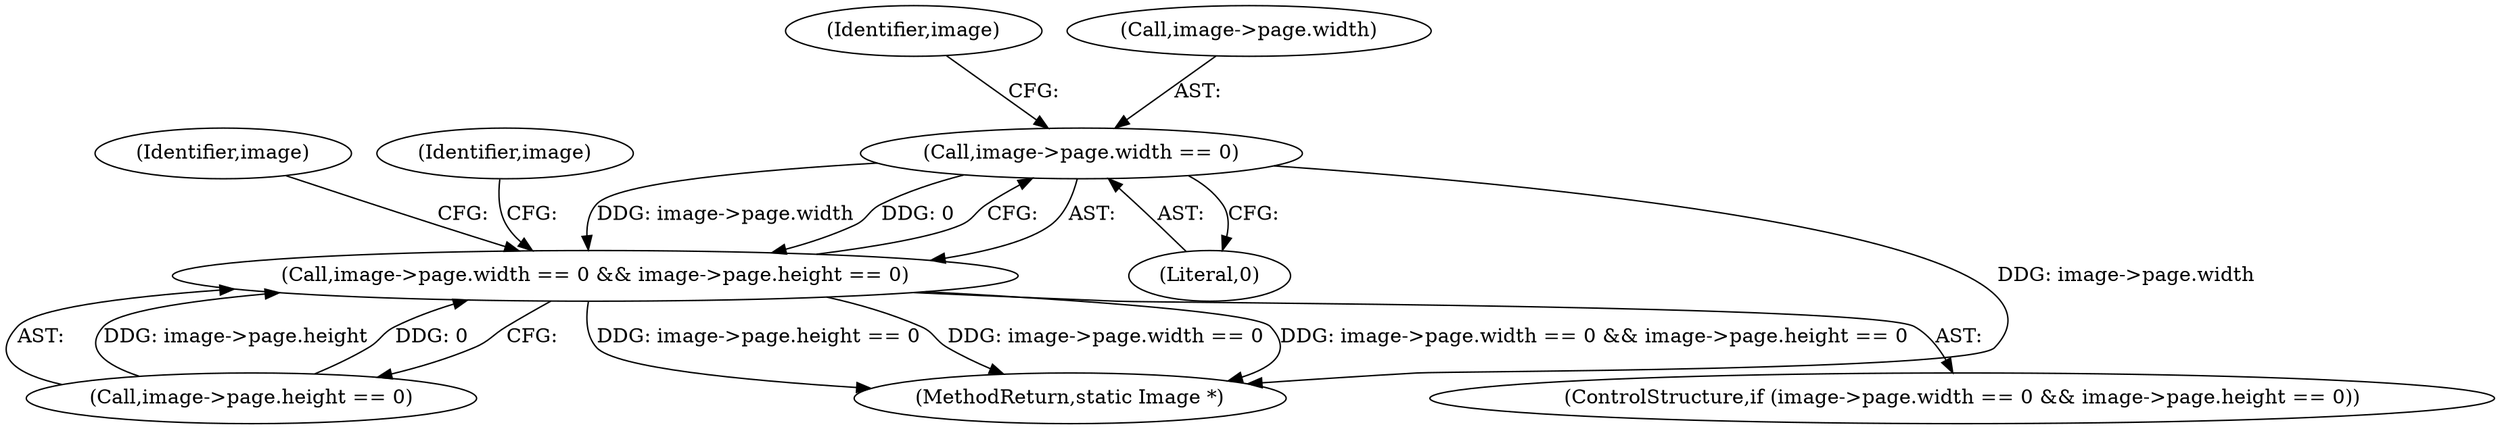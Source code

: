 digraph "0_ImageMagick6_1007b98f8795ad4bea6bc5f68a32d83e982fdae4@pointer" {
"1002212" [label="(Call,image->page.width == 0)"];
"1002211" [label="(Call,image->page.width == 0 && image->page.height == 0)"];
"1002222" [label="(Identifier,image)"];
"1002246" [label="(Identifier,image)"];
"1002230" [label="(Identifier,image)"];
"1002218" [label="(Literal,0)"];
"1002211" [label="(Call,image->page.width == 0 && image->page.height == 0)"];
"1002336" [label="(MethodReturn,static Image *)"];
"1002212" [label="(Call,image->page.width == 0)"];
"1002219" [label="(Call,image->page.height == 0)"];
"1002213" [label="(Call,image->page.width)"];
"1002210" [label="(ControlStructure,if (image->page.width == 0 && image->page.height == 0))"];
"1002212" -> "1002211"  [label="AST: "];
"1002212" -> "1002218"  [label="CFG: "];
"1002213" -> "1002212"  [label="AST: "];
"1002218" -> "1002212"  [label="AST: "];
"1002222" -> "1002212"  [label="CFG: "];
"1002211" -> "1002212"  [label="CFG: "];
"1002212" -> "1002336"  [label="DDG: image->page.width"];
"1002212" -> "1002211"  [label="DDG: image->page.width"];
"1002212" -> "1002211"  [label="DDG: 0"];
"1002211" -> "1002210"  [label="AST: "];
"1002211" -> "1002219"  [label="CFG: "];
"1002219" -> "1002211"  [label="AST: "];
"1002230" -> "1002211"  [label="CFG: "];
"1002246" -> "1002211"  [label="CFG: "];
"1002211" -> "1002336"  [label="DDG: image->page.width == 0 && image->page.height == 0"];
"1002211" -> "1002336"  [label="DDG: image->page.height == 0"];
"1002211" -> "1002336"  [label="DDG: image->page.width == 0"];
"1002219" -> "1002211"  [label="DDG: image->page.height"];
"1002219" -> "1002211"  [label="DDG: 0"];
}
